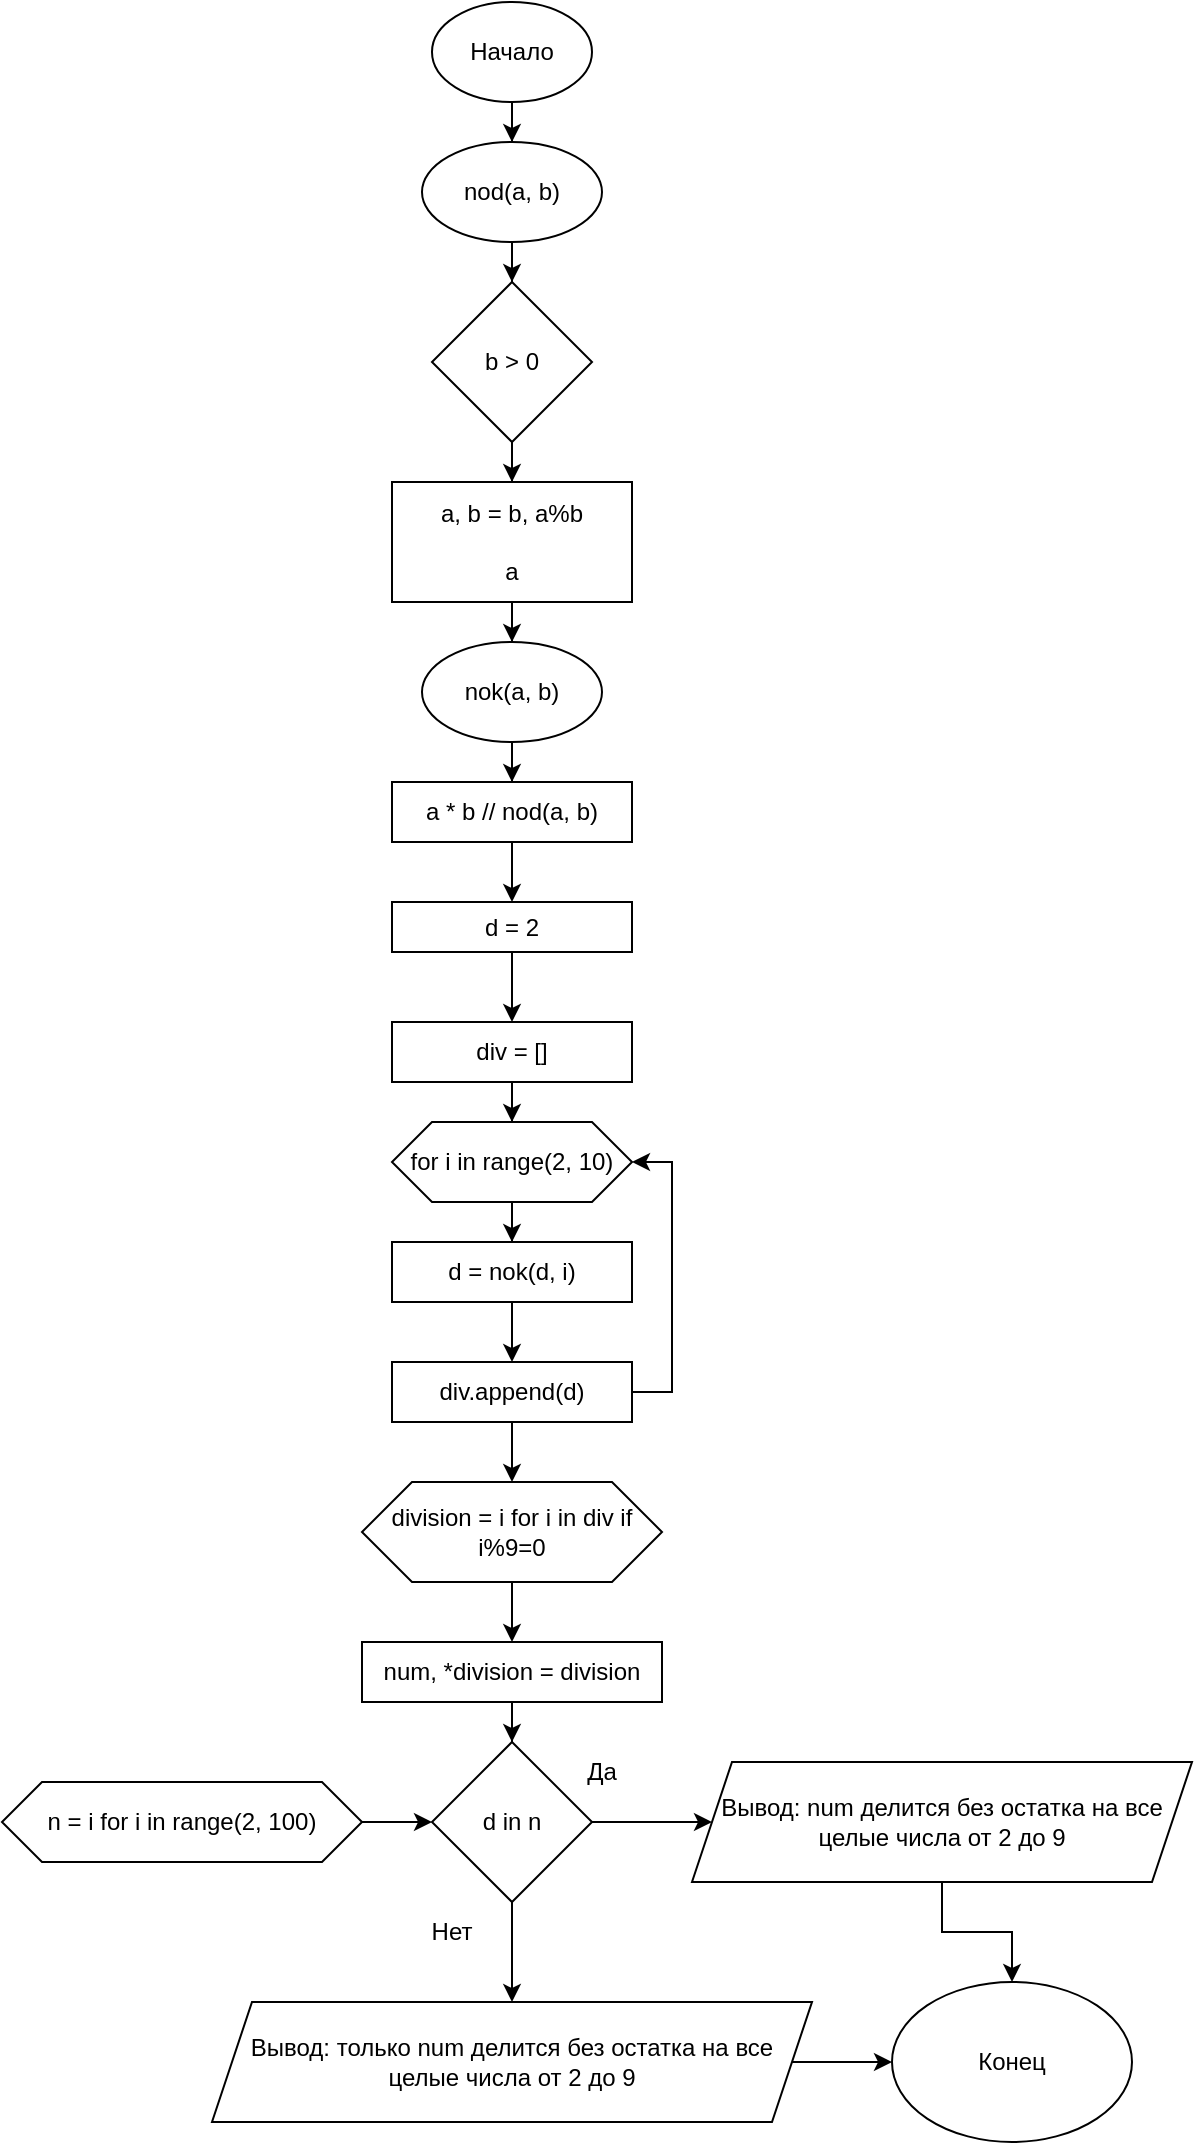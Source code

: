 <mxfile version="16.1.2" type="github">
  <diagram id="CvInTj2EUR5Unqwc-vsH" name="Page-1">
    <mxGraphModel dx="782" dy="378" grid="1" gridSize="10" guides="1" tooltips="1" connect="1" arrows="1" fold="1" page="1" pageScale="1" pageWidth="827" pageHeight="1169" math="0" shadow="0">
      <root>
        <mxCell id="0" />
        <mxCell id="1" parent="0" />
        <mxCell id="6iBR4xXVXg_fzM0ADcNU-26" style="edgeStyle=orthogonalEdgeStyle;rounded=0;orthogonalLoop=1;jettySize=auto;html=1;entryX=0.5;entryY=0;entryDx=0;entryDy=0;" edge="1" parent="1" source="6iBR4xXVXg_fzM0ADcNU-1" target="6iBR4xXVXg_fzM0ADcNU-6">
          <mxGeometry relative="1" as="geometry" />
        </mxCell>
        <mxCell id="6iBR4xXVXg_fzM0ADcNU-1" value="Начало" style="ellipse;whiteSpace=wrap;html=1;" vertex="1" parent="1">
          <mxGeometry x="360" y="40" width="80" height="50" as="geometry" />
        </mxCell>
        <mxCell id="6iBR4xXVXg_fzM0ADcNU-39" style="edgeStyle=orthogonalEdgeStyle;rounded=0;orthogonalLoop=1;jettySize=auto;html=1;entryX=0;entryY=0.5;entryDx=0;entryDy=0;" edge="1" parent="1" source="6iBR4xXVXg_fzM0ADcNU-5" target="6iBR4xXVXg_fzM0ADcNU-19">
          <mxGeometry relative="1" as="geometry">
            <Array as="points">
              <mxPoint x="240" y="950" />
            </Array>
          </mxGeometry>
        </mxCell>
        <mxCell id="6iBR4xXVXg_fzM0ADcNU-5" value="n = i for i in range(2, 100)" style="whiteSpace=wrap;html=1;shape=mxgraph.basic.octagon2;align=center;verticalAlign=middle;dx=15;" vertex="1" parent="1">
          <mxGeometry x="145" y="930" width="180" height="40" as="geometry" />
        </mxCell>
        <mxCell id="6iBR4xXVXg_fzM0ADcNU-27" style="edgeStyle=orthogonalEdgeStyle;rounded=0;orthogonalLoop=1;jettySize=auto;html=1;entryX=0.5;entryY=0;entryDx=0;entryDy=0;" edge="1" parent="1" source="6iBR4xXVXg_fzM0ADcNU-6" target="6iBR4xXVXg_fzM0ADcNU-7">
          <mxGeometry relative="1" as="geometry" />
        </mxCell>
        <mxCell id="6iBR4xXVXg_fzM0ADcNU-6" value="nod(a, b)" style="ellipse;whiteSpace=wrap;html=1;" vertex="1" parent="1">
          <mxGeometry x="355" y="110" width="90" height="50" as="geometry" />
        </mxCell>
        <mxCell id="6iBR4xXVXg_fzM0ADcNU-28" style="edgeStyle=orthogonalEdgeStyle;rounded=0;orthogonalLoop=1;jettySize=auto;html=1;entryX=0.5;entryY=0;entryDx=0;entryDy=0;" edge="1" parent="1" source="6iBR4xXVXg_fzM0ADcNU-7" target="6iBR4xXVXg_fzM0ADcNU-8">
          <mxGeometry relative="1" as="geometry" />
        </mxCell>
        <mxCell id="6iBR4xXVXg_fzM0ADcNU-7" value="b &amp;gt; 0" style="rhombus;whiteSpace=wrap;html=1;" vertex="1" parent="1">
          <mxGeometry x="360" y="180" width="80" height="80" as="geometry" />
        </mxCell>
        <mxCell id="6iBR4xXVXg_fzM0ADcNU-29" style="edgeStyle=orthogonalEdgeStyle;rounded=0;orthogonalLoop=1;jettySize=auto;html=1;entryX=0.5;entryY=0;entryDx=0;entryDy=0;" edge="1" parent="1" source="6iBR4xXVXg_fzM0ADcNU-8" target="6iBR4xXVXg_fzM0ADcNU-9">
          <mxGeometry relative="1" as="geometry" />
        </mxCell>
        <mxCell id="6iBR4xXVXg_fzM0ADcNU-8" value="&lt;div&gt;a, b = b, a%b&lt;/div&gt;&lt;div&gt;&lt;br&gt;&lt;/div&gt;&lt;div&gt;a&lt;br&gt;&lt;/div&gt;" style="rounded=0;whiteSpace=wrap;html=1;" vertex="1" parent="1">
          <mxGeometry x="340" y="280" width="120" height="60" as="geometry" />
        </mxCell>
        <mxCell id="6iBR4xXVXg_fzM0ADcNU-30" style="edgeStyle=orthogonalEdgeStyle;rounded=0;orthogonalLoop=1;jettySize=auto;html=1;entryX=0.5;entryY=0;entryDx=0;entryDy=0;" edge="1" parent="1" source="6iBR4xXVXg_fzM0ADcNU-9" target="6iBR4xXVXg_fzM0ADcNU-11">
          <mxGeometry relative="1" as="geometry" />
        </mxCell>
        <mxCell id="6iBR4xXVXg_fzM0ADcNU-9" value="nok(a, b)" style="ellipse;whiteSpace=wrap;html=1;" vertex="1" parent="1">
          <mxGeometry x="355" y="360" width="90" height="50" as="geometry" />
        </mxCell>
        <mxCell id="6iBR4xXVXg_fzM0ADcNU-31" style="edgeStyle=orthogonalEdgeStyle;rounded=0;orthogonalLoop=1;jettySize=auto;html=1;entryX=0.5;entryY=0;entryDx=0;entryDy=0;" edge="1" parent="1" source="6iBR4xXVXg_fzM0ADcNU-11" target="6iBR4xXVXg_fzM0ADcNU-13">
          <mxGeometry relative="1" as="geometry" />
        </mxCell>
        <mxCell id="6iBR4xXVXg_fzM0ADcNU-11" value="a * b // nod(a, b)" style="rounded=0;whiteSpace=wrap;html=1;" vertex="1" parent="1">
          <mxGeometry x="340" y="430" width="120" height="30" as="geometry" />
        </mxCell>
        <mxCell id="6iBR4xXVXg_fzM0ADcNU-33" style="edgeStyle=orthogonalEdgeStyle;rounded=0;orthogonalLoop=1;jettySize=auto;html=1;entryX=0.5;entryY=0;entryDx=0;entryDy=0;" edge="1" parent="1" source="6iBR4xXVXg_fzM0ADcNU-12" target="6iBR4xXVXg_fzM0ADcNU-15">
          <mxGeometry relative="1" as="geometry" />
        </mxCell>
        <mxCell id="6iBR4xXVXg_fzM0ADcNU-12" value="for i in range(2, 10)" style="whiteSpace=wrap;html=1;shape=mxgraph.basic.octagon2;align=center;verticalAlign=middle;dx=15;" vertex="1" parent="1">
          <mxGeometry x="340" y="600" width="120" height="40" as="geometry" />
        </mxCell>
        <mxCell id="6iBR4xXVXg_fzM0ADcNU-32" style="edgeStyle=orthogonalEdgeStyle;rounded=0;orthogonalLoop=1;jettySize=auto;html=1;entryX=0.5;entryY=0;entryDx=0;entryDy=0;" edge="1" parent="1" source="6iBR4xXVXg_fzM0ADcNU-13" target="6iBR4xXVXg_fzM0ADcNU-14">
          <mxGeometry relative="1" as="geometry" />
        </mxCell>
        <mxCell id="6iBR4xXVXg_fzM0ADcNU-13" value="d = 2" style="rounded=0;whiteSpace=wrap;html=1;" vertex="1" parent="1">
          <mxGeometry x="340" y="490" width="120" height="25" as="geometry" />
        </mxCell>
        <mxCell id="6iBR4xXVXg_fzM0ADcNU-35" style="edgeStyle=orthogonalEdgeStyle;rounded=0;orthogonalLoop=1;jettySize=auto;html=1;entryX=0.5;entryY=0;entryDx=0;entryDy=0;entryPerimeter=0;" edge="1" parent="1" source="6iBR4xXVXg_fzM0ADcNU-14" target="6iBR4xXVXg_fzM0ADcNU-12">
          <mxGeometry relative="1" as="geometry" />
        </mxCell>
        <mxCell id="6iBR4xXVXg_fzM0ADcNU-14" value="div = []" style="rounded=0;whiteSpace=wrap;html=1;" vertex="1" parent="1">
          <mxGeometry x="340" y="550" width="120" height="30" as="geometry" />
        </mxCell>
        <mxCell id="6iBR4xXVXg_fzM0ADcNU-34" style="edgeStyle=orthogonalEdgeStyle;rounded=0;orthogonalLoop=1;jettySize=auto;html=1;entryX=0.5;entryY=0;entryDx=0;entryDy=0;" edge="1" parent="1" source="6iBR4xXVXg_fzM0ADcNU-15" target="6iBR4xXVXg_fzM0ADcNU-16">
          <mxGeometry relative="1" as="geometry" />
        </mxCell>
        <mxCell id="6iBR4xXVXg_fzM0ADcNU-15" value="d = nok(d, i)" style="rounded=0;whiteSpace=wrap;html=1;" vertex="1" parent="1">
          <mxGeometry x="340" y="660" width="120" height="30" as="geometry" />
        </mxCell>
        <mxCell id="6iBR4xXVXg_fzM0ADcNU-36" style="edgeStyle=orthogonalEdgeStyle;rounded=0;orthogonalLoop=1;jettySize=auto;html=1;entryX=0.5;entryY=0;entryDx=0;entryDy=0;entryPerimeter=0;" edge="1" parent="1" source="6iBR4xXVXg_fzM0ADcNU-16" target="6iBR4xXVXg_fzM0ADcNU-17">
          <mxGeometry relative="1" as="geometry" />
        </mxCell>
        <mxCell id="6iBR4xXVXg_fzM0ADcNU-43" style="edgeStyle=orthogonalEdgeStyle;rounded=0;orthogonalLoop=1;jettySize=auto;html=1;entryX=1;entryY=0.5;entryDx=0;entryDy=0;entryPerimeter=0;" edge="1" parent="1" source="6iBR4xXVXg_fzM0ADcNU-16" target="6iBR4xXVXg_fzM0ADcNU-12">
          <mxGeometry relative="1" as="geometry">
            <Array as="points">
              <mxPoint x="480" y="735" />
              <mxPoint x="480" y="620" />
            </Array>
          </mxGeometry>
        </mxCell>
        <mxCell id="6iBR4xXVXg_fzM0ADcNU-16" value="div.append(d)" style="rounded=0;whiteSpace=wrap;html=1;" vertex="1" parent="1">
          <mxGeometry x="340" y="720" width="120" height="30" as="geometry" />
        </mxCell>
        <mxCell id="6iBR4xXVXg_fzM0ADcNU-37" style="edgeStyle=orthogonalEdgeStyle;rounded=0;orthogonalLoop=1;jettySize=auto;html=1;entryX=0.5;entryY=0;entryDx=0;entryDy=0;" edge="1" parent="1" source="6iBR4xXVXg_fzM0ADcNU-17" target="6iBR4xXVXg_fzM0ADcNU-18">
          <mxGeometry relative="1" as="geometry" />
        </mxCell>
        <mxCell id="6iBR4xXVXg_fzM0ADcNU-17" value="division = i for i in div if i%9=0" style="whiteSpace=wrap;html=1;shape=mxgraph.basic.octagon2;align=center;verticalAlign=middle;dx=15;" vertex="1" parent="1">
          <mxGeometry x="325" y="780" width="150" height="50" as="geometry" />
        </mxCell>
        <mxCell id="6iBR4xXVXg_fzM0ADcNU-38" style="edgeStyle=orthogonalEdgeStyle;rounded=0;orthogonalLoop=1;jettySize=auto;html=1;" edge="1" parent="1" source="6iBR4xXVXg_fzM0ADcNU-18" target="6iBR4xXVXg_fzM0ADcNU-19">
          <mxGeometry relative="1" as="geometry" />
        </mxCell>
        <mxCell id="6iBR4xXVXg_fzM0ADcNU-18" value="num, *division = division" style="rounded=0;whiteSpace=wrap;html=1;" vertex="1" parent="1">
          <mxGeometry x="325" y="860" width="150" height="30" as="geometry" />
        </mxCell>
        <mxCell id="6iBR4xXVXg_fzM0ADcNU-24" style="edgeStyle=orthogonalEdgeStyle;rounded=0;orthogonalLoop=1;jettySize=auto;html=1;entryX=0;entryY=0.5;entryDx=0;entryDy=0;" edge="1" parent="1" source="6iBR4xXVXg_fzM0ADcNU-19" target="6iBR4xXVXg_fzM0ADcNU-22">
          <mxGeometry relative="1" as="geometry">
            <mxPoint x="490" y="920" as="targetPoint" />
            <Array as="points" />
          </mxGeometry>
        </mxCell>
        <mxCell id="6iBR4xXVXg_fzM0ADcNU-25" style="edgeStyle=orthogonalEdgeStyle;rounded=0;orthogonalLoop=1;jettySize=auto;html=1;entryX=0.5;entryY=0;entryDx=0;entryDy=0;" edge="1" parent="1" source="6iBR4xXVXg_fzM0ADcNU-19" target="6iBR4xXVXg_fzM0ADcNU-23">
          <mxGeometry relative="1" as="geometry">
            <Array as="points">
              <mxPoint x="400" y="1010" />
              <mxPoint x="400" y="1010" />
            </Array>
          </mxGeometry>
        </mxCell>
        <mxCell id="6iBR4xXVXg_fzM0ADcNU-19" value="d in n" style="rhombus;whiteSpace=wrap;html=1;" vertex="1" parent="1">
          <mxGeometry x="360" y="910" width="80" height="80" as="geometry" />
        </mxCell>
        <mxCell id="6iBR4xXVXg_fzM0ADcNU-20" value="Да" style="text;html=1;strokeColor=none;fillColor=none;align=center;verticalAlign=middle;whiteSpace=wrap;rounded=0;" vertex="1" parent="1">
          <mxGeometry x="415" y="910" width="60" height="30" as="geometry" />
        </mxCell>
        <mxCell id="6iBR4xXVXg_fzM0ADcNU-21" value="Нет" style="text;html=1;strokeColor=none;fillColor=none;align=center;verticalAlign=middle;whiteSpace=wrap;rounded=0;" vertex="1" parent="1">
          <mxGeometry x="340" y="990" width="60" height="30" as="geometry" />
        </mxCell>
        <mxCell id="6iBR4xXVXg_fzM0ADcNU-41" style="edgeStyle=orthogonalEdgeStyle;rounded=0;orthogonalLoop=1;jettySize=auto;html=1;entryX=0.5;entryY=0;entryDx=0;entryDy=0;" edge="1" parent="1" source="6iBR4xXVXg_fzM0ADcNU-22" target="6iBR4xXVXg_fzM0ADcNU-40">
          <mxGeometry relative="1" as="geometry" />
        </mxCell>
        <mxCell id="6iBR4xXVXg_fzM0ADcNU-22" value="Вывод: num делится без остатка на все целые числа от 2 до 9" style="shape=parallelogram;perimeter=parallelogramPerimeter;whiteSpace=wrap;html=1;fixedSize=1;" vertex="1" parent="1">
          <mxGeometry x="490" y="920" width="250" height="60" as="geometry" />
        </mxCell>
        <mxCell id="6iBR4xXVXg_fzM0ADcNU-42" style="edgeStyle=orthogonalEdgeStyle;rounded=0;orthogonalLoop=1;jettySize=auto;html=1;entryX=0;entryY=0.5;entryDx=0;entryDy=0;" edge="1" parent="1" source="6iBR4xXVXg_fzM0ADcNU-23" target="6iBR4xXVXg_fzM0ADcNU-40">
          <mxGeometry relative="1" as="geometry" />
        </mxCell>
        <mxCell id="6iBR4xXVXg_fzM0ADcNU-23" value="Вывод: только num делится без остатка на все целые числа от 2 до 9" style="shape=parallelogram;perimeter=parallelogramPerimeter;whiteSpace=wrap;html=1;fixedSize=1;" vertex="1" parent="1">
          <mxGeometry x="250" y="1040" width="300" height="60" as="geometry" />
        </mxCell>
        <mxCell id="6iBR4xXVXg_fzM0ADcNU-40" value="Конец" style="ellipse;whiteSpace=wrap;html=1;" vertex="1" parent="1">
          <mxGeometry x="590" y="1030" width="120" height="80" as="geometry" />
        </mxCell>
      </root>
    </mxGraphModel>
  </diagram>
</mxfile>
